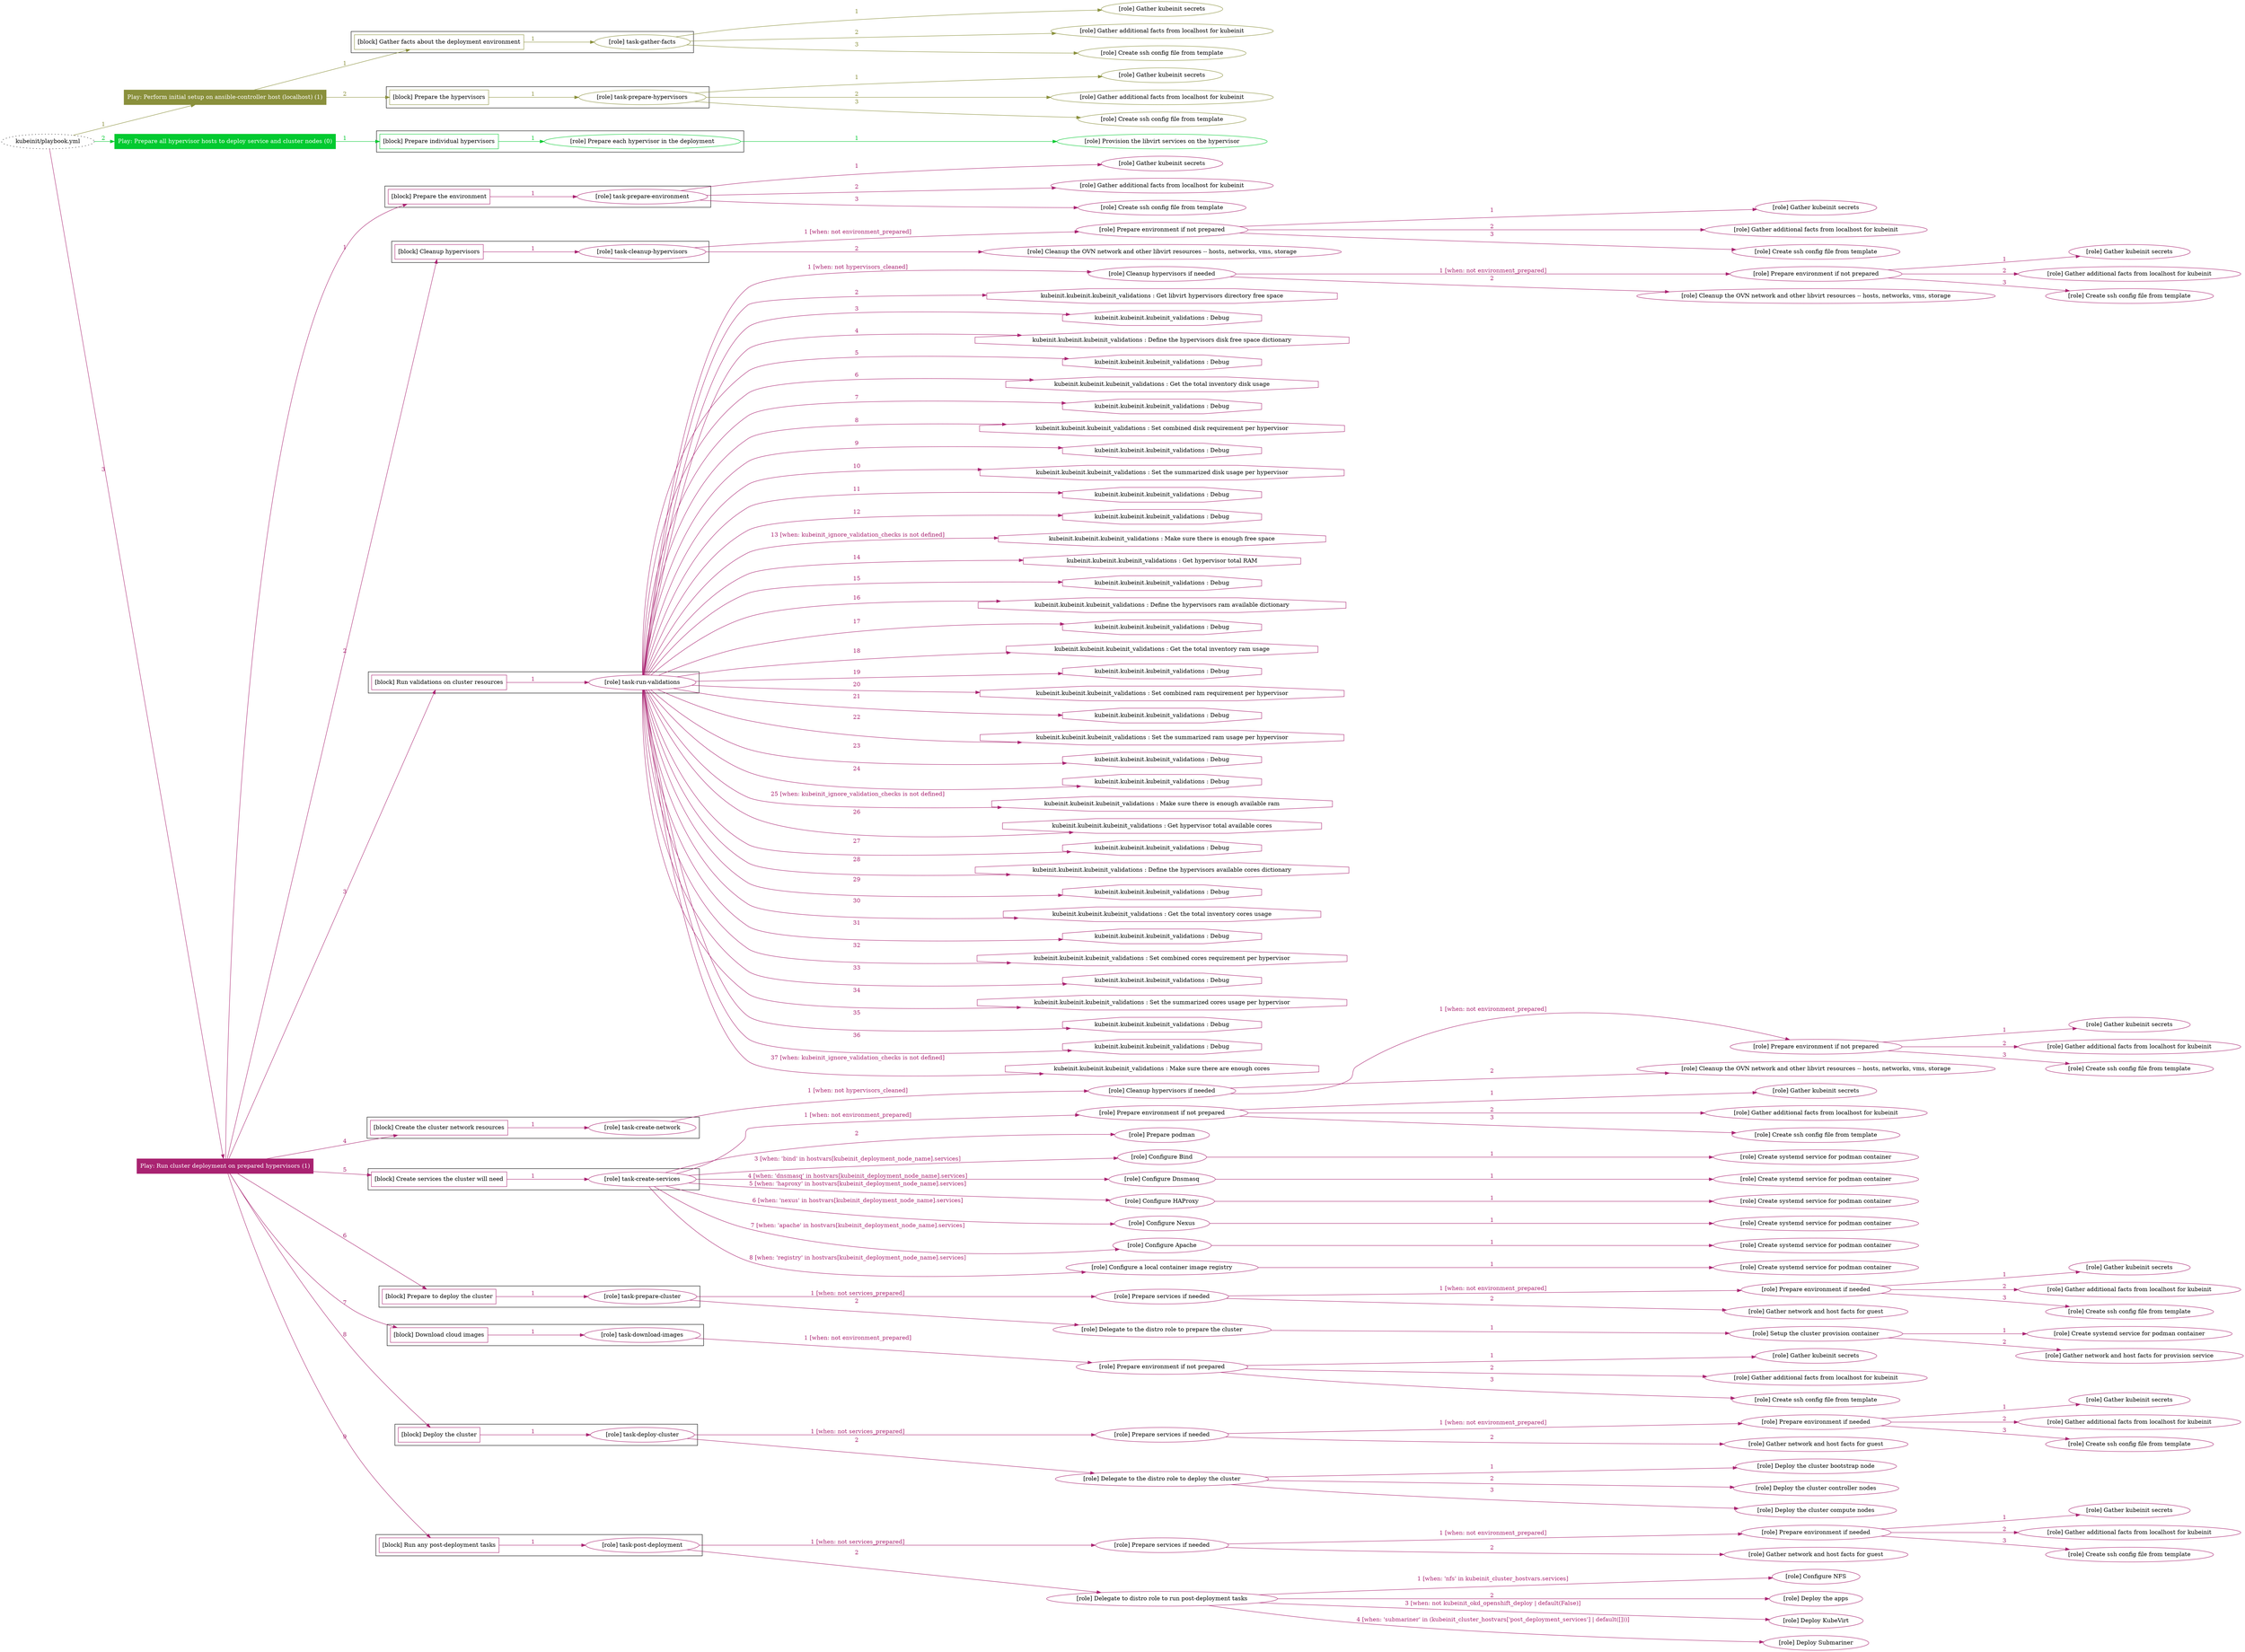 digraph {
	graph [concentrate=true ordering=in rankdir=LR ratio=fill]
	edge [esep=5 sep=10]
	"kubeinit/playbook.yml" [URL="/home/runner/work/kubeinit/kubeinit/kubeinit/playbook.yml" id=playbook_7410112c style=dotted]
	play_add2346d [label="Play: Perform initial setup on ansible-controller host (localhost) (1)" URL="/home/runner/work/kubeinit/kubeinit/kubeinit/playbook.yml" color="#8a903c" fontcolor="#ffffff" id=play_add2346d shape=box style=filled tooltip=localhost]
	"kubeinit/playbook.yml" -> play_add2346d [label="1 " color="#8a903c" fontcolor="#8a903c" id=edge_e365435d labeltooltip="1 " tooltip="1 "]
	subgraph "Gather kubeinit secrets" {
		role_5c8d4b71 [label="[role] Gather kubeinit secrets" URL="/home/runner/.ansible/collections/ansible_collections/kubeinit/kubeinit/roles/kubeinit_prepare/tasks/gather_kubeinit_facts.yml" color="#8a903c" id=role_5c8d4b71 tooltip="Gather kubeinit secrets"]
	}
	subgraph "Gather additional facts from localhost for kubeinit" {
		role_aaf02f42 [label="[role] Gather additional facts from localhost for kubeinit" URL="/home/runner/.ansible/collections/ansible_collections/kubeinit/kubeinit/roles/kubeinit_prepare/tasks/gather_kubeinit_facts.yml" color="#8a903c" id=role_aaf02f42 tooltip="Gather additional facts from localhost for kubeinit"]
	}
	subgraph "Create ssh config file from template" {
		role_8ff7d217 [label="[role] Create ssh config file from template" URL="/home/runner/.ansible/collections/ansible_collections/kubeinit/kubeinit/roles/kubeinit_prepare/tasks/gather_kubeinit_facts.yml" color="#8a903c" id=role_8ff7d217 tooltip="Create ssh config file from template"]
	}
	subgraph "task-gather-facts" {
		role_f8130e87 [label="[role] task-gather-facts" URL="/home/runner/work/kubeinit/kubeinit/kubeinit/playbook.yml" color="#8a903c" id=role_f8130e87 tooltip="task-gather-facts"]
		role_f8130e87 -> role_5c8d4b71 [label="1 " color="#8a903c" fontcolor="#8a903c" id=edge_7af646f4 labeltooltip="1 " tooltip="1 "]
		role_f8130e87 -> role_aaf02f42 [label="2 " color="#8a903c" fontcolor="#8a903c" id=edge_ac540164 labeltooltip="2 " tooltip="2 "]
		role_f8130e87 -> role_8ff7d217 [label="3 " color="#8a903c" fontcolor="#8a903c" id=edge_a4becdeb labeltooltip="3 " tooltip="3 "]
	}
	subgraph "Gather kubeinit secrets" {
		role_ba05e054 [label="[role] Gather kubeinit secrets" URL="/home/runner/.ansible/collections/ansible_collections/kubeinit/kubeinit/roles/kubeinit_prepare/tasks/gather_kubeinit_facts.yml" color="#8a903c" id=role_ba05e054 tooltip="Gather kubeinit secrets"]
	}
	subgraph "Gather additional facts from localhost for kubeinit" {
		role_e29d295e [label="[role] Gather additional facts from localhost for kubeinit" URL="/home/runner/.ansible/collections/ansible_collections/kubeinit/kubeinit/roles/kubeinit_prepare/tasks/gather_kubeinit_facts.yml" color="#8a903c" id=role_e29d295e tooltip="Gather additional facts from localhost for kubeinit"]
	}
	subgraph "Create ssh config file from template" {
		role_62ff21d0 [label="[role] Create ssh config file from template" URL="/home/runner/.ansible/collections/ansible_collections/kubeinit/kubeinit/roles/kubeinit_prepare/tasks/gather_kubeinit_facts.yml" color="#8a903c" id=role_62ff21d0 tooltip="Create ssh config file from template"]
	}
	subgraph "task-prepare-hypervisors" {
		role_0077d558 [label="[role] task-prepare-hypervisors" URL="/home/runner/work/kubeinit/kubeinit/kubeinit/playbook.yml" color="#8a903c" id=role_0077d558 tooltip="task-prepare-hypervisors"]
		role_0077d558 -> role_ba05e054 [label="1 " color="#8a903c" fontcolor="#8a903c" id=edge_d65c01ba labeltooltip="1 " tooltip="1 "]
		role_0077d558 -> role_e29d295e [label="2 " color="#8a903c" fontcolor="#8a903c" id=edge_5584eafb labeltooltip="2 " tooltip="2 "]
		role_0077d558 -> role_62ff21d0 [label="3 " color="#8a903c" fontcolor="#8a903c" id=edge_b15b0699 labeltooltip="3 " tooltip="3 "]
	}
	subgraph "Play: Perform initial setup on ansible-controller host (localhost) (1)" {
		play_add2346d -> block_d00cd18d [label=1 color="#8a903c" fontcolor="#8a903c" id=edge_4cd97189 labeltooltip=1 tooltip=1]
		subgraph cluster_block_d00cd18d {
			block_d00cd18d [label="[block] Gather facts about the deployment environment" URL="/home/runner/work/kubeinit/kubeinit/kubeinit/playbook.yml" color="#8a903c" id=block_d00cd18d labeltooltip="Gather facts about the deployment environment" shape=box tooltip="Gather facts about the deployment environment"]
			block_d00cd18d -> role_f8130e87 [label="1 " color="#8a903c" fontcolor="#8a903c" id=edge_9407f835 labeltooltip="1 " tooltip="1 "]
		}
		play_add2346d -> block_980da66e [label=2 color="#8a903c" fontcolor="#8a903c" id=edge_614f5110 labeltooltip=2 tooltip=2]
		subgraph cluster_block_980da66e {
			block_980da66e [label="[block] Prepare the hypervisors" URL="/home/runner/work/kubeinit/kubeinit/kubeinit/playbook.yml" color="#8a903c" id=block_980da66e labeltooltip="Prepare the hypervisors" shape=box tooltip="Prepare the hypervisors"]
			block_980da66e -> role_0077d558 [label="1 " color="#8a903c" fontcolor="#8a903c" id=edge_c2287bb6 labeltooltip="1 " tooltip="1 "]
		}
	}
	play_4719be3d [label="Play: Prepare all hypervisor hosts to deploy service and cluster nodes (0)" URL="/home/runner/work/kubeinit/kubeinit/kubeinit/playbook.yml" color="#02ca30" fontcolor="#ffffff" id=play_4719be3d shape=box style=filled tooltip="Play: Prepare all hypervisor hosts to deploy service and cluster nodes (0)"]
	"kubeinit/playbook.yml" -> play_4719be3d [label="2 " color="#02ca30" fontcolor="#02ca30" id=edge_bd675456 labeltooltip="2 " tooltip="2 "]
	subgraph "Provision the libvirt services on the hypervisor" {
		role_fbe297fe [label="[role] Provision the libvirt services on the hypervisor" URL="/home/runner/.ansible/collections/ansible_collections/kubeinit/kubeinit/roles/kubeinit_prepare/tasks/prepare_hypervisor.yml" color="#02ca30" id=role_fbe297fe tooltip="Provision the libvirt services on the hypervisor"]
	}
	subgraph "Prepare each hypervisor in the deployment" {
		role_793d6445 [label="[role] Prepare each hypervisor in the deployment" URL="/home/runner/work/kubeinit/kubeinit/kubeinit/playbook.yml" color="#02ca30" id=role_793d6445 tooltip="Prepare each hypervisor in the deployment"]
		role_793d6445 -> role_fbe297fe [label="1 " color="#02ca30" fontcolor="#02ca30" id=edge_5c177a14 labeltooltip="1 " tooltip="1 "]
	}
	subgraph "Play: Prepare all hypervisor hosts to deploy service and cluster nodes (0)" {
		play_4719be3d -> block_b9c829be [label=1 color="#02ca30" fontcolor="#02ca30" id=edge_71ab0a34 labeltooltip=1 tooltip=1]
		subgraph cluster_block_b9c829be {
			block_b9c829be [label="[block] Prepare individual hypervisors" URL="/home/runner/work/kubeinit/kubeinit/kubeinit/playbook.yml" color="#02ca30" id=block_b9c829be labeltooltip="Prepare individual hypervisors" shape=box tooltip="Prepare individual hypervisors"]
			block_b9c829be -> role_793d6445 [label="1 " color="#02ca30" fontcolor="#02ca30" id=edge_ab5fb939 labeltooltip="1 " tooltip="1 "]
		}
	}
	play_5f64050c [label="Play: Run cluster deployment on prepared hypervisors (1)" URL="/home/runner/work/kubeinit/kubeinit/kubeinit/playbook.yml" color="#a92371" fontcolor="#ffffff" id=play_5f64050c shape=box style=filled tooltip=localhost]
	"kubeinit/playbook.yml" -> play_5f64050c [label="3 " color="#a92371" fontcolor="#a92371" id=edge_c8936343 labeltooltip="3 " tooltip="3 "]
	subgraph "Gather kubeinit secrets" {
		role_6c7c8f34 [label="[role] Gather kubeinit secrets" URL="/home/runner/.ansible/collections/ansible_collections/kubeinit/kubeinit/roles/kubeinit_prepare/tasks/gather_kubeinit_facts.yml" color="#a92371" id=role_6c7c8f34 tooltip="Gather kubeinit secrets"]
	}
	subgraph "Gather additional facts from localhost for kubeinit" {
		role_cea9093e [label="[role] Gather additional facts from localhost for kubeinit" URL="/home/runner/.ansible/collections/ansible_collections/kubeinit/kubeinit/roles/kubeinit_prepare/tasks/gather_kubeinit_facts.yml" color="#a92371" id=role_cea9093e tooltip="Gather additional facts from localhost for kubeinit"]
	}
	subgraph "Create ssh config file from template" {
		role_46bfad31 [label="[role] Create ssh config file from template" URL="/home/runner/.ansible/collections/ansible_collections/kubeinit/kubeinit/roles/kubeinit_prepare/tasks/gather_kubeinit_facts.yml" color="#a92371" id=role_46bfad31 tooltip="Create ssh config file from template"]
	}
	subgraph "task-prepare-environment" {
		role_70719a24 [label="[role] task-prepare-environment" URL="/home/runner/work/kubeinit/kubeinit/kubeinit/playbook.yml" color="#a92371" id=role_70719a24 tooltip="task-prepare-environment"]
		role_70719a24 -> role_6c7c8f34 [label="1 " color="#a92371" fontcolor="#a92371" id=edge_580f3264 labeltooltip="1 " tooltip="1 "]
		role_70719a24 -> role_cea9093e [label="2 " color="#a92371" fontcolor="#a92371" id=edge_283d123d labeltooltip="2 " tooltip="2 "]
		role_70719a24 -> role_46bfad31 [label="3 " color="#a92371" fontcolor="#a92371" id=edge_9ca10ce5 labeltooltip="3 " tooltip="3 "]
	}
	subgraph "Gather kubeinit secrets" {
		role_57eb8aff [label="[role] Gather kubeinit secrets" URL="/home/runner/.ansible/collections/ansible_collections/kubeinit/kubeinit/roles/kubeinit_prepare/tasks/gather_kubeinit_facts.yml" color="#a92371" id=role_57eb8aff tooltip="Gather kubeinit secrets"]
	}
	subgraph "Gather additional facts from localhost for kubeinit" {
		role_28934549 [label="[role] Gather additional facts from localhost for kubeinit" URL="/home/runner/.ansible/collections/ansible_collections/kubeinit/kubeinit/roles/kubeinit_prepare/tasks/gather_kubeinit_facts.yml" color="#a92371" id=role_28934549 tooltip="Gather additional facts from localhost for kubeinit"]
	}
	subgraph "Create ssh config file from template" {
		role_8a68eea1 [label="[role] Create ssh config file from template" URL="/home/runner/.ansible/collections/ansible_collections/kubeinit/kubeinit/roles/kubeinit_prepare/tasks/gather_kubeinit_facts.yml" color="#a92371" id=role_8a68eea1 tooltip="Create ssh config file from template"]
	}
	subgraph "Prepare environment if not prepared" {
		role_6a77f874 [label="[role] Prepare environment if not prepared" URL="/home/runner/.ansible/collections/ansible_collections/kubeinit/kubeinit/roles/kubeinit_prepare/tasks/cleanup_hypervisors.yml" color="#a92371" id=role_6a77f874 tooltip="Prepare environment if not prepared"]
		role_6a77f874 -> role_57eb8aff [label="1 " color="#a92371" fontcolor="#a92371" id=edge_0567b801 labeltooltip="1 " tooltip="1 "]
		role_6a77f874 -> role_28934549 [label="2 " color="#a92371" fontcolor="#a92371" id=edge_9ae075a8 labeltooltip="2 " tooltip="2 "]
		role_6a77f874 -> role_8a68eea1 [label="3 " color="#a92371" fontcolor="#a92371" id=edge_f97ce74e labeltooltip="3 " tooltip="3 "]
	}
	subgraph "Cleanup the OVN network and other libvirt resources -- hosts, networks, vms, storage" {
		role_264fbe5d [label="[role] Cleanup the OVN network and other libvirt resources -- hosts, networks, vms, storage" URL="/home/runner/.ansible/collections/ansible_collections/kubeinit/kubeinit/roles/kubeinit_prepare/tasks/cleanup_hypervisors.yml" color="#a92371" id=role_264fbe5d tooltip="Cleanup the OVN network and other libvirt resources -- hosts, networks, vms, storage"]
	}
	subgraph "task-cleanup-hypervisors" {
		role_0db6554f [label="[role] task-cleanup-hypervisors" URL="/home/runner/work/kubeinit/kubeinit/kubeinit/playbook.yml" color="#a92371" id=role_0db6554f tooltip="task-cleanup-hypervisors"]
		role_0db6554f -> role_6a77f874 [label="1 [when: not environment_prepared]" color="#a92371" fontcolor="#a92371" id=edge_6c738708 labeltooltip="1 [when: not environment_prepared]" tooltip="1 [when: not environment_prepared]"]
		role_0db6554f -> role_264fbe5d [label="2 " color="#a92371" fontcolor="#a92371" id=edge_5ed27b2a labeltooltip="2 " tooltip="2 "]
	}
	subgraph "Gather kubeinit secrets" {
		role_8aaf3d00 [label="[role] Gather kubeinit secrets" URL="/home/runner/.ansible/collections/ansible_collections/kubeinit/kubeinit/roles/kubeinit_prepare/tasks/gather_kubeinit_facts.yml" color="#a92371" id=role_8aaf3d00 tooltip="Gather kubeinit secrets"]
	}
	subgraph "Gather additional facts from localhost for kubeinit" {
		role_d0fb3820 [label="[role] Gather additional facts from localhost for kubeinit" URL="/home/runner/.ansible/collections/ansible_collections/kubeinit/kubeinit/roles/kubeinit_prepare/tasks/gather_kubeinit_facts.yml" color="#a92371" id=role_d0fb3820 tooltip="Gather additional facts from localhost for kubeinit"]
	}
	subgraph "Create ssh config file from template" {
		role_fdfc400f [label="[role] Create ssh config file from template" URL="/home/runner/.ansible/collections/ansible_collections/kubeinit/kubeinit/roles/kubeinit_prepare/tasks/gather_kubeinit_facts.yml" color="#a92371" id=role_fdfc400f tooltip="Create ssh config file from template"]
	}
	subgraph "Prepare environment if not prepared" {
		role_c37d6119 [label="[role] Prepare environment if not prepared" URL="/home/runner/.ansible/collections/ansible_collections/kubeinit/kubeinit/roles/kubeinit_prepare/tasks/cleanup_hypervisors.yml" color="#a92371" id=role_c37d6119 tooltip="Prepare environment if not prepared"]
		role_c37d6119 -> role_8aaf3d00 [label="1 " color="#a92371" fontcolor="#a92371" id=edge_77805fc8 labeltooltip="1 " tooltip="1 "]
		role_c37d6119 -> role_d0fb3820 [label="2 " color="#a92371" fontcolor="#a92371" id=edge_c7a4ff7a labeltooltip="2 " tooltip="2 "]
		role_c37d6119 -> role_fdfc400f [label="3 " color="#a92371" fontcolor="#a92371" id=edge_1e6d999a labeltooltip="3 " tooltip="3 "]
	}
	subgraph "Cleanup the OVN network and other libvirt resources -- hosts, networks, vms, storage" {
		role_8aed1aac [label="[role] Cleanup the OVN network and other libvirt resources -- hosts, networks, vms, storage" URL="/home/runner/.ansible/collections/ansible_collections/kubeinit/kubeinit/roles/kubeinit_prepare/tasks/cleanup_hypervisors.yml" color="#a92371" id=role_8aed1aac tooltip="Cleanup the OVN network and other libvirt resources -- hosts, networks, vms, storage"]
	}
	subgraph "Cleanup hypervisors if needed" {
		role_ef6dcfbb [label="[role] Cleanup hypervisors if needed" URL="/home/runner/.ansible/collections/ansible_collections/kubeinit/kubeinit/roles/kubeinit_validations/tasks/main.yml" color="#a92371" id=role_ef6dcfbb tooltip="Cleanup hypervisors if needed"]
		role_ef6dcfbb -> role_c37d6119 [label="1 [when: not environment_prepared]" color="#a92371" fontcolor="#a92371" id=edge_bfc781ef labeltooltip="1 [when: not environment_prepared]" tooltip="1 [when: not environment_prepared]"]
		role_ef6dcfbb -> role_8aed1aac [label="2 " color="#a92371" fontcolor="#a92371" id=edge_dc354dea labeltooltip="2 " tooltip="2 "]
	}
	subgraph "task-run-validations" {
		role_54a3744b [label="[role] task-run-validations" URL="/home/runner/work/kubeinit/kubeinit/kubeinit/playbook.yml" color="#a92371" id=role_54a3744b tooltip="task-run-validations"]
		role_54a3744b -> role_ef6dcfbb [label="1 [when: not hypervisors_cleaned]" color="#a92371" fontcolor="#a92371" id=edge_145ee25b labeltooltip="1 [when: not hypervisors_cleaned]" tooltip="1 [when: not hypervisors_cleaned]"]
		task_655fa663 [label="kubeinit.kubeinit.kubeinit_validations : Get libvirt hypervisors directory free space" URL="/home/runner/.ansible/collections/ansible_collections/kubeinit/kubeinit/roles/kubeinit_validations/tasks/10_libvirt_free_space.yml" color="#a92371" id=task_655fa663 shape=octagon tooltip="kubeinit.kubeinit.kubeinit_validations : Get libvirt hypervisors directory free space"]
		role_54a3744b -> task_655fa663 [label="2 " color="#a92371" fontcolor="#a92371" id=edge_08d71552 labeltooltip="2 " tooltip="2 "]
		task_5dae6077 [label="kubeinit.kubeinit.kubeinit_validations : Debug" URL="/home/runner/.ansible/collections/ansible_collections/kubeinit/kubeinit/roles/kubeinit_validations/tasks/10_libvirt_free_space.yml" color="#a92371" id=task_5dae6077 shape=octagon tooltip="kubeinit.kubeinit.kubeinit_validations : Debug"]
		role_54a3744b -> task_5dae6077 [label="3 " color="#a92371" fontcolor="#a92371" id=edge_68add744 labeltooltip="3 " tooltip="3 "]
		task_2e91c4ea [label="kubeinit.kubeinit.kubeinit_validations : Define the hypervisors disk free space dictionary" URL="/home/runner/.ansible/collections/ansible_collections/kubeinit/kubeinit/roles/kubeinit_validations/tasks/10_libvirt_free_space.yml" color="#a92371" id=task_2e91c4ea shape=octagon tooltip="kubeinit.kubeinit.kubeinit_validations : Define the hypervisors disk free space dictionary"]
		role_54a3744b -> task_2e91c4ea [label="4 " color="#a92371" fontcolor="#a92371" id=edge_a01a5107 labeltooltip="4 " tooltip="4 "]
		task_5181127d [label="kubeinit.kubeinit.kubeinit_validations : Debug" URL="/home/runner/.ansible/collections/ansible_collections/kubeinit/kubeinit/roles/kubeinit_validations/tasks/10_libvirt_free_space.yml" color="#a92371" id=task_5181127d shape=octagon tooltip="kubeinit.kubeinit.kubeinit_validations : Debug"]
		role_54a3744b -> task_5181127d [label="5 " color="#a92371" fontcolor="#a92371" id=edge_923db3f0 labeltooltip="5 " tooltip="5 "]
		task_6f60375d [label="kubeinit.kubeinit.kubeinit_validations : Get the total inventory disk usage" URL="/home/runner/.ansible/collections/ansible_collections/kubeinit/kubeinit/roles/kubeinit_validations/tasks/10_libvirt_free_space.yml" color="#a92371" id=task_6f60375d shape=octagon tooltip="kubeinit.kubeinit.kubeinit_validations : Get the total inventory disk usage"]
		role_54a3744b -> task_6f60375d [label="6 " color="#a92371" fontcolor="#a92371" id=edge_cb89568a labeltooltip="6 " tooltip="6 "]
		task_96cdfd6d [label="kubeinit.kubeinit.kubeinit_validations : Debug" URL="/home/runner/.ansible/collections/ansible_collections/kubeinit/kubeinit/roles/kubeinit_validations/tasks/10_libvirt_free_space.yml" color="#a92371" id=task_96cdfd6d shape=octagon tooltip="kubeinit.kubeinit.kubeinit_validations : Debug"]
		role_54a3744b -> task_96cdfd6d [label="7 " color="#a92371" fontcolor="#a92371" id=edge_e226957f labeltooltip="7 " tooltip="7 "]
		task_658c8fa5 [label="kubeinit.kubeinit.kubeinit_validations : Set combined disk requirement per hypervisor" URL="/home/runner/.ansible/collections/ansible_collections/kubeinit/kubeinit/roles/kubeinit_validations/tasks/10_libvirt_free_space.yml" color="#a92371" id=task_658c8fa5 shape=octagon tooltip="kubeinit.kubeinit.kubeinit_validations : Set combined disk requirement per hypervisor"]
		role_54a3744b -> task_658c8fa5 [label="8 " color="#a92371" fontcolor="#a92371" id=edge_e5c01d3b labeltooltip="8 " tooltip="8 "]
		task_dacdefcc [label="kubeinit.kubeinit.kubeinit_validations : Debug" URL="/home/runner/.ansible/collections/ansible_collections/kubeinit/kubeinit/roles/kubeinit_validations/tasks/10_libvirt_free_space.yml" color="#a92371" id=task_dacdefcc shape=octagon tooltip="kubeinit.kubeinit.kubeinit_validations : Debug"]
		role_54a3744b -> task_dacdefcc [label="9 " color="#a92371" fontcolor="#a92371" id=edge_1c36acef labeltooltip="9 " tooltip="9 "]
		task_a6033ccf [label="kubeinit.kubeinit.kubeinit_validations : Set the summarized disk usage per hypervisor" URL="/home/runner/.ansible/collections/ansible_collections/kubeinit/kubeinit/roles/kubeinit_validations/tasks/10_libvirt_free_space.yml" color="#a92371" id=task_a6033ccf shape=octagon tooltip="kubeinit.kubeinit.kubeinit_validations : Set the summarized disk usage per hypervisor"]
		role_54a3744b -> task_a6033ccf [label="10 " color="#a92371" fontcolor="#a92371" id=edge_6b650b8a labeltooltip="10 " tooltip="10 "]
		task_259b7b41 [label="kubeinit.kubeinit.kubeinit_validations : Debug" URL="/home/runner/.ansible/collections/ansible_collections/kubeinit/kubeinit/roles/kubeinit_validations/tasks/10_libvirt_free_space.yml" color="#a92371" id=task_259b7b41 shape=octagon tooltip="kubeinit.kubeinit.kubeinit_validations : Debug"]
		role_54a3744b -> task_259b7b41 [label="11 " color="#a92371" fontcolor="#a92371" id=edge_7b99af0b labeltooltip="11 " tooltip="11 "]
		task_60200184 [label="kubeinit.kubeinit.kubeinit_validations : Debug" URL="/home/runner/.ansible/collections/ansible_collections/kubeinit/kubeinit/roles/kubeinit_validations/tasks/10_libvirt_free_space.yml" color="#a92371" id=task_60200184 shape=octagon tooltip="kubeinit.kubeinit.kubeinit_validations : Debug"]
		role_54a3744b -> task_60200184 [label="12 " color="#a92371" fontcolor="#a92371" id=edge_692ab010 labeltooltip="12 " tooltip="12 "]
		task_8fc7470b [label="kubeinit.kubeinit.kubeinit_validations : Make sure there is enough free space" URL="/home/runner/.ansible/collections/ansible_collections/kubeinit/kubeinit/roles/kubeinit_validations/tasks/10_libvirt_free_space.yml" color="#a92371" id=task_8fc7470b shape=octagon tooltip="kubeinit.kubeinit.kubeinit_validations : Make sure there is enough free space"]
		role_54a3744b -> task_8fc7470b [label="13 [when: kubeinit_ignore_validation_checks is not defined]" color="#a92371" fontcolor="#a92371" id=edge_77589700 labeltooltip="13 [when: kubeinit_ignore_validation_checks is not defined]" tooltip="13 [when: kubeinit_ignore_validation_checks is not defined]"]
		task_31a89ca5 [label="kubeinit.kubeinit.kubeinit_validations : Get hypervisor total RAM" URL="/home/runner/.ansible/collections/ansible_collections/kubeinit/kubeinit/roles/kubeinit_validations/tasks/20_libvirt_available_ram.yml" color="#a92371" id=task_31a89ca5 shape=octagon tooltip="kubeinit.kubeinit.kubeinit_validations : Get hypervisor total RAM"]
		role_54a3744b -> task_31a89ca5 [label="14 " color="#a92371" fontcolor="#a92371" id=edge_c3602d91 labeltooltip="14 " tooltip="14 "]
		task_afb25732 [label="kubeinit.kubeinit.kubeinit_validations : Debug" URL="/home/runner/.ansible/collections/ansible_collections/kubeinit/kubeinit/roles/kubeinit_validations/tasks/20_libvirt_available_ram.yml" color="#a92371" id=task_afb25732 shape=octagon tooltip="kubeinit.kubeinit.kubeinit_validations : Debug"]
		role_54a3744b -> task_afb25732 [label="15 " color="#a92371" fontcolor="#a92371" id=edge_33a3ed22 labeltooltip="15 " tooltip="15 "]
		task_10d7dac0 [label="kubeinit.kubeinit.kubeinit_validations : Define the hypervisors ram available dictionary" URL="/home/runner/.ansible/collections/ansible_collections/kubeinit/kubeinit/roles/kubeinit_validations/tasks/20_libvirt_available_ram.yml" color="#a92371" id=task_10d7dac0 shape=octagon tooltip="kubeinit.kubeinit.kubeinit_validations : Define the hypervisors ram available dictionary"]
		role_54a3744b -> task_10d7dac0 [label="16 " color="#a92371" fontcolor="#a92371" id=edge_33346ce9 labeltooltip="16 " tooltip="16 "]
		task_596abf60 [label="kubeinit.kubeinit.kubeinit_validations : Debug" URL="/home/runner/.ansible/collections/ansible_collections/kubeinit/kubeinit/roles/kubeinit_validations/tasks/20_libvirt_available_ram.yml" color="#a92371" id=task_596abf60 shape=octagon tooltip="kubeinit.kubeinit.kubeinit_validations : Debug"]
		role_54a3744b -> task_596abf60 [label="17 " color="#a92371" fontcolor="#a92371" id=edge_cee754d6 labeltooltip="17 " tooltip="17 "]
		task_88c98597 [label="kubeinit.kubeinit.kubeinit_validations : Get the total inventory ram usage" URL="/home/runner/.ansible/collections/ansible_collections/kubeinit/kubeinit/roles/kubeinit_validations/tasks/20_libvirt_available_ram.yml" color="#a92371" id=task_88c98597 shape=octagon tooltip="kubeinit.kubeinit.kubeinit_validations : Get the total inventory ram usage"]
		role_54a3744b -> task_88c98597 [label="18 " color="#a92371" fontcolor="#a92371" id=edge_66dc5554 labeltooltip="18 " tooltip="18 "]
		task_8282fa6d [label="kubeinit.kubeinit.kubeinit_validations : Debug" URL="/home/runner/.ansible/collections/ansible_collections/kubeinit/kubeinit/roles/kubeinit_validations/tasks/20_libvirt_available_ram.yml" color="#a92371" id=task_8282fa6d shape=octagon tooltip="kubeinit.kubeinit.kubeinit_validations : Debug"]
		role_54a3744b -> task_8282fa6d [label="19 " color="#a92371" fontcolor="#a92371" id=edge_e4a8e9ad labeltooltip="19 " tooltip="19 "]
		task_c427e09e [label="kubeinit.kubeinit.kubeinit_validations : Set combined ram requirement per hypervisor" URL="/home/runner/.ansible/collections/ansible_collections/kubeinit/kubeinit/roles/kubeinit_validations/tasks/20_libvirt_available_ram.yml" color="#a92371" id=task_c427e09e shape=octagon tooltip="kubeinit.kubeinit.kubeinit_validations : Set combined ram requirement per hypervisor"]
		role_54a3744b -> task_c427e09e [label="20 " color="#a92371" fontcolor="#a92371" id=edge_984a1c18 labeltooltip="20 " tooltip="20 "]
		task_01097b9f [label="kubeinit.kubeinit.kubeinit_validations : Debug" URL="/home/runner/.ansible/collections/ansible_collections/kubeinit/kubeinit/roles/kubeinit_validations/tasks/20_libvirt_available_ram.yml" color="#a92371" id=task_01097b9f shape=octagon tooltip="kubeinit.kubeinit.kubeinit_validations : Debug"]
		role_54a3744b -> task_01097b9f [label="21 " color="#a92371" fontcolor="#a92371" id=edge_d21b90b1 labeltooltip="21 " tooltip="21 "]
		task_23c89760 [label="kubeinit.kubeinit.kubeinit_validations : Set the summarized ram usage per hypervisor" URL="/home/runner/.ansible/collections/ansible_collections/kubeinit/kubeinit/roles/kubeinit_validations/tasks/20_libvirt_available_ram.yml" color="#a92371" id=task_23c89760 shape=octagon tooltip="kubeinit.kubeinit.kubeinit_validations : Set the summarized ram usage per hypervisor"]
		role_54a3744b -> task_23c89760 [label="22 " color="#a92371" fontcolor="#a92371" id=edge_fbe8b8f5 labeltooltip="22 " tooltip="22 "]
		task_821a84b3 [label="kubeinit.kubeinit.kubeinit_validations : Debug" URL="/home/runner/.ansible/collections/ansible_collections/kubeinit/kubeinit/roles/kubeinit_validations/tasks/20_libvirt_available_ram.yml" color="#a92371" id=task_821a84b3 shape=octagon tooltip="kubeinit.kubeinit.kubeinit_validations : Debug"]
		role_54a3744b -> task_821a84b3 [label="23 " color="#a92371" fontcolor="#a92371" id=edge_040b3191 labeltooltip="23 " tooltip="23 "]
		task_ecf3f96e [label="kubeinit.kubeinit.kubeinit_validations : Debug" URL="/home/runner/.ansible/collections/ansible_collections/kubeinit/kubeinit/roles/kubeinit_validations/tasks/20_libvirt_available_ram.yml" color="#a92371" id=task_ecf3f96e shape=octagon tooltip="kubeinit.kubeinit.kubeinit_validations : Debug"]
		role_54a3744b -> task_ecf3f96e [label="24 " color="#a92371" fontcolor="#a92371" id=edge_7e424059 labeltooltip="24 " tooltip="24 "]
		task_1443bc59 [label="kubeinit.kubeinit.kubeinit_validations : Make sure there is enough available ram" URL="/home/runner/.ansible/collections/ansible_collections/kubeinit/kubeinit/roles/kubeinit_validations/tasks/20_libvirt_available_ram.yml" color="#a92371" id=task_1443bc59 shape=octagon tooltip="kubeinit.kubeinit.kubeinit_validations : Make sure there is enough available ram"]
		role_54a3744b -> task_1443bc59 [label="25 [when: kubeinit_ignore_validation_checks is not defined]" color="#a92371" fontcolor="#a92371" id=edge_d5d60c81 labeltooltip="25 [when: kubeinit_ignore_validation_checks is not defined]" tooltip="25 [when: kubeinit_ignore_validation_checks is not defined]"]
		task_3db9612d [label="kubeinit.kubeinit.kubeinit_validations : Get hypervisor total available cores" URL="/home/runner/.ansible/collections/ansible_collections/kubeinit/kubeinit/roles/kubeinit_validations/tasks/30_libvirt_check_cpu_cores.yml" color="#a92371" id=task_3db9612d shape=octagon tooltip="kubeinit.kubeinit.kubeinit_validations : Get hypervisor total available cores"]
		role_54a3744b -> task_3db9612d [label="26 " color="#a92371" fontcolor="#a92371" id=edge_e88d9872 labeltooltip="26 " tooltip="26 "]
		task_e6e96229 [label="kubeinit.kubeinit.kubeinit_validations : Debug" URL="/home/runner/.ansible/collections/ansible_collections/kubeinit/kubeinit/roles/kubeinit_validations/tasks/30_libvirt_check_cpu_cores.yml" color="#a92371" id=task_e6e96229 shape=octagon tooltip="kubeinit.kubeinit.kubeinit_validations : Debug"]
		role_54a3744b -> task_e6e96229 [label="27 " color="#a92371" fontcolor="#a92371" id=edge_00634596 labeltooltip="27 " tooltip="27 "]
		task_7efbc224 [label="kubeinit.kubeinit.kubeinit_validations : Define the hypervisors available cores dictionary" URL="/home/runner/.ansible/collections/ansible_collections/kubeinit/kubeinit/roles/kubeinit_validations/tasks/30_libvirt_check_cpu_cores.yml" color="#a92371" id=task_7efbc224 shape=octagon tooltip="kubeinit.kubeinit.kubeinit_validations : Define the hypervisors available cores dictionary"]
		role_54a3744b -> task_7efbc224 [label="28 " color="#a92371" fontcolor="#a92371" id=edge_075a0d99 labeltooltip="28 " tooltip="28 "]
		task_ce08af1b [label="kubeinit.kubeinit.kubeinit_validations : Debug" URL="/home/runner/.ansible/collections/ansible_collections/kubeinit/kubeinit/roles/kubeinit_validations/tasks/30_libvirt_check_cpu_cores.yml" color="#a92371" id=task_ce08af1b shape=octagon tooltip="kubeinit.kubeinit.kubeinit_validations : Debug"]
		role_54a3744b -> task_ce08af1b [label="29 " color="#a92371" fontcolor="#a92371" id=edge_cf28dbfa labeltooltip="29 " tooltip="29 "]
		task_708015b5 [label="kubeinit.kubeinit.kubeinit_validations : Get the total inventory cores usage" URL="/home/runner/.ansible/collections/ansible_collections/kubeinit/kubeinit/roles/kubeinit_validations/tasks/30_libvirt_check_cpu_cores.yml" color="#a92371" id=task_708015b5 shape=octagon tooltip="kubeinit.kubeinit.kubeinit_validations : Get the total inventory cores usage"]
		role_54a3744b -> task_708015b5 [label="30 " color="#a92371" fontcolor="#a92371" id=edge_539fe52c labeltooltip="30 " tooltip="30 "]
		task_f2843c58 [label="kubeinit.kubeinit.kubeinit_validations : Debug" URL="/home/runner/.ansible/collections/ansible_collections/kubeinit/kubeinit/roles/kubeinit_validations/tasks/30_libvirt_check_cpu_cores.yml" color="#a92371" id=task_f2843c58 shape=octagon tooltip="kubeinit.kubeinit.kubeinit_validations : Debug"]
		role_54a3744b -> task_f2843c58 [label="31 " color="#a92371" fontcolor="#a92371" id=edge_f82b9eac labeltooltip="31 " tooltip="31 "]
		task_b5a173a3 [label="kubeinit.kubeinit.kubeinit_validations : Set combined cores requirement per hypervisor" URL="/home/runner/.ansible/collections/ansible_collections/kubeinit/kubeinit/roles/kubeinit_validations/tasks/30_libvirt_check_cpu_cores.yml" color="#a92371" id=task_b5a173a3 shape=octagon tooltip="kubeinit.kubeinit.kubeinit_validations : Set combined cores requirement per hypervisor"]
		role_54a3744b -> task_b5a173a3 [label="32 " color="#a92371" fontcolor="#a92371" id=edge_6776c645 labeltooltip="32 " tooltip="32 "]
		task_76ca7b30 [label="kubeinit.kubeinit.kubeinit_validations : Debug" URL="/home/runner/.ansible/collections/ansible_collections/kubeinit/kubeinit/roles/kubeinit_validations/tasks/30_libvirt_check_cpu_cores.yml" color="#a92371" id=task_76ca7b30 shape=octagon tooltip="kubeinit.kubeinit.kubeinit_validations : Debug"]
		role_54a3744b -> task_76ca7b30 [label="33 " color="#a92371" fontcolor="#a92371" id=edge_f27dcfc1 labeltooltip="33 " tooltip="33 "]
		task_fd1a53c6 [label="kubeinit.kubeinit.kubeinit_validations : Set the summarized cores usage per hypervisor" URL="/home/runner/.ansible/collections/ansible_collections/kubeinit/kubeinit/roles/kubeinit_validations/tasks/30_libvirt_check_cpu_cores.yml" color="#a92371" id=task_fd1a53c6 shape=octagon tooltip="kubeinit.kubeinit.kubeinit_validations : Set the summarized cores usage per hypervisor"]
		role_54a3744b -> task_fd1a53c6 [label="34 " color="#a92371" fontcolor="#a92371" id=edge_fd678e1e labeltooltip="34 " tooltip="34 "]
		task_8b8476e4 [label="kubeinit.kubeinit.kubeinit_validations : Debug" URL="/home/runner/.ansible/collections/ansible_collections/kubeinit/kubeinit/roles/kubeinit_validations/tasks/30_libvirt_check_cpu_cores.yml" color="#a92371" id=task_8b8476e4 shape=octagon tooltip="kubeinit.kubeinit.kubeinit_validations : Debug"]
		role_54a3744b -> task_8b8476e4 [label="35 " color="#a92371" fontcolor="#a92371" id=edge_5d80e6b8 labeltooltip="35 " tooltip="35 "]
		task_14694b84 [label="kubeinit.kubeinit.kubeinit_validations : Debug" URL="/home/runner/.ansible/collections/ansible_collections/kubeinit/kubeinit/roles/kubeinit_validations/tasks/30_libvirt_check_cpu_cores.yml" color="#a92371" id=task_14694b84 shape=octagon tooltip="kubeinit.kubeinit.kubeinit_validations : Debug"]
		role_54a3744b -> task_14694b84 [label="36 " color="#a92371" fontcolor="#a92371" id=edge_8a1ff344 labeltooltip="36 " tooltip="36 "]
		task_6ec2d77c [label="kubeinit.kubeinit.kubeinit_validations : Make sure there are enough cores" URL="/home/runner/.ansible/collections/ansible_collections/kubeinit/kubeinit/roles/kubeinit_validations/tasks/30_libvirt_check_cpu_cores.yml" color="#a92371" id=task_6ec2d77c shape=octagon tooltip="kubeinit.kubeinit.kubeinit_validations : Make sure there are enough cores"]
		role_54a3744b -> task_6ec2d77c [label="37 [when: kubeinit_ignore_validation_checks is not defined]" color="#a92371" fontcolor="#a92371" id=edge_bd017cbf labeltooltip="37 [when: kubeinit_ignore_validation_checks is not defined]" tooltip="37 [when: kubeinit_ignore_validation_checks is not defined]"]
	}
	subgraph "Gather kubeinit secrets" {
		role_05bebf70 [label="[role] Gather kubeinit secrets" URL="/home/runner/.ansible/collections/ansible_collections/kubeinit/kubeinit/roles/kubeinit_prepare/tasks/gather_kubeinit_facts.yml" color="#a92371" id=role_05bebf70 tooltip="Gather kubeinit secrets"]
	}
	subgraph "Gather additional facts from localhost for kubeinit" {
		role_61b12ee8 [label="[role] Gather additional facts from localhost for kubeinit" URL="/home/runner/.ansible/collections/ansible_collections/kubeinit/kubeinit/roles/kubeinit_prepare/tasks/gather_kubeinit_facts.yml" color="#a92371" id=role_61b12ee8 tooltip="Gather additional facts from localhost for kubeinit"]
	}
	subgraph "Create ssh config file from template" {
		role_fc01cecf [label="[role] Create ssh config file from template" URL="/home/runner/.ansible/collections/ansible_collections/kubeinit/kubeinit/roles/kubeinit_prepare/tasks/gather_kubeinit_facts.yml" color="#a92371" id=role_fc01cecf tooltip="Create ssh config file from template"]
	}
	subgraph "Prepare environment if not prepared" {
		role_a2b71289 [label="[role] Prepare environment if not prepared" URL="/home/runner/.ansible/collections/ansible_collections/kubeinit/kubeinit/roles/kubeinit_prepare/tasks/cleanup_hypervisors.yml" color="#a92371" id=role_a2b71289 tooltip="Prepare environment if not prepared"]
		role_a2b71289 -> role_05bebf70 [label="1 " color="#a92371" fontcolor="#a92371" id=edge_f0aee269 labeltooltip="1 " tooltip="1 "]
		role_a2b71289 -> role_61b12ee8 [label="2 " color="#a92371" fontcolor="#a92371" id=edge_1fd185fd labeltooltip="2 " tooltip="2 "]
		role_a2b71289 -> role_fc01cecf [label="3 " color="#a92371" fontcolor="#a92371" id=edge_724164f4 labeltooltip="3 " tooltip="3 "]
	}
	subgraph "Cleanup the OVN network and other libvirt resources -- hosts, networks, vms, storage" {
		role_54b54044 [label="[role] Cleanup the OVN network and other libvirt resources -- hosts, networks, vms, storage" URL="/home/runner/.ansible/collections/ansible_collections/kubeinit/kubeinit/roles/kubeinit_prepare/tasks/cleanup_hypervisors.yml" color="#a92371" id=role_54b54044 tooltip="Cleanup the OVN network and other libvirt resources -- hosts, networks, vms, storage"]
	}
	subgraph "Cleanup hypervisors if needed" {
		role_bf33918a [label="[role] Cleanup hypervisors if needed" URL="/home/runner/.ansible/collections/ansible_collections/kubeinit/kubeinit/roles/kubeinit_libvirt/tasks/create_network.yml" color="#a92371" id=role_bf33918a tooltip="Cleanup hypervisors if needed"]
		role_bf33918a -> role_a2b71289 [label="1 [when: not environment_prepared]" color="#a92371" fontcolor="#a92371" id=edge_6f64fd00 labeltooltip="1 [when: not environment_prepared]" tooltip="1 [when: not environment_prepared]"]
		role_bf33918a -> role_54b54044 [label="2 " color="#a92371" fontcolor="#a92371" id=edge_d2c8207c labeltooltip="2 " tooltip="2 "]
	}
	subgraph "task-create-network" {
		role_7232bcf9 [label="[role] task-create-network" URL="/home/runner/work/kubeinit/kubeinit/kubeinit/playbook.yml" color="#a92371" id=role_7232bcf9 tooltip="task-create-network"]
		role_7232bcf9 -> role_bf33918a [label="1 [when: not hypervisors_cleaned]" color="#a92371" fontcolor="#a92371" id=edge_ac4c7c64 labeltooltip="1 [when: not hypervisors_cleaned]" tooltip="1 [when: not hypervisors_cleaned]"]
	}
	subgraph "Gather kubeinit secrets" {
		role_80661158 [label="[role] Gather kubeinit secrets" URL="/home/runner/.ansible/collections/ansible_collections/kubeinit/kubeinit/roles/kubeinit_prepare/tasks/gather_kubeinit_facts.yml" color="#a92371" id=role_80661158 tooltip="Gather kubeinit secrets"]
	}
	subgraph "Gather additional facts from localhost for kubeinit" {
		role_bdbbbc0a [label="[role] Gather additional facts from localhost for kubeinit" URL="/home/runner/.ansible/collections/ansible_collections/kubeinit/kubeinit/roles/kubeinit_prepare/tasks/gather_kubeinit_facts.yml" color="#a92371" id=role_bdbbbc0a tooltip="Gather additional facts from localhost for kubeinit"]
	}
	subgraph "Create ssh config file from template" {
		role_040ce1c4 [label="[role] Create ssh config file from template" URL="/home/runner/.ansible/collections/ansible_collections/kubeinit/kubeinit/roles/kubeinit_prepare/tasks/gather_kubeinit_facts.yml" color="#a92371" id=role_040ce1c4 tooltip="Create ssh config file from template"]
	}
	subgraph "Prepare environment if not prepared" {
		role_a7bb0c1b [label="[role] Prepare environment if not prepared" URL="/home/runner/.ansible/collections/ansible_collections/kubeinit/kubeinit/roles/kubeinit_services/tasks/main.yml" color="#a92371" id=role_a7bb0c1b tooltip="Prepare environment if not prepared"]
		role_a7bb0c1b -> role_80661158 [label="1 " color="#a92371" fontcolor="#a92371" id=edge_74c75eb1 labeltooltip="1 " tooltip="1 "]
		role_a7bb0c1b -> role_bdbbbc0a [label="2 " color="#a92371" fontcolor="#a92371" id=edge_3c79e68e labeltooltip="2 " tooltip="2 "]
		role_a7bb0c1b -> role_040ce1c4 [label="3 " color="#a92371" fontcolor="#a92371" id=edge_1aff15f7 labeltooltip="3 " tooltip="3 "]
	}
	subgraph "Prepare podman" {
		role_09dc9d5a [label="[role] Prepare podman" URL="/home/runner/.ansible/collections/ansible_collections/kubeinit/kubeinit/roles/kubeinit_services/tasks/00_create_service_pod.yml" color="#a92371" id=role_09dc9d5a tooltip="Prepare podman"]
	}
	subgraph "Create systemd service for podman container" {
		role_b73dbeae [label="[role] Create systemd service for podman container" URL="/home/runner/.ansible/collections/ansible_collections/kubeinit/kubeinit/roles/kubeinit_bind/tasks/main.yml" color="#a92371" id=role_b73dbeae tooltip="Create systemd service for podman container"]
	}
	subgraph "Configure Bind" {
		role_520d76fc [label="[role] Configure Bind" URL="/home/runner/.ansible/collections/ansible_collections/kubeinit/kubeinit/roles/kubeinit_services/tasks/start_services_containers.yml" color="#a92371" id=role_520d76fc tooltip="Configure Bind"]
		role_520d76fc -> role_b73dbeae [label="1 " color="#a92371" fontcolor="#a92371" id=edge_ccdb6d06 labeltooltip="1 " tooltip="1 "]
	}
	subgraph "Create systemd service for podman container" {
		role_4107b81a [label="[role] Create systemd service for podman container" URL="/home/runner/.ansible/collections/ansible_collections/kubeinit/kubeinit/roles/kubeinit_dnsmasq/tasks/main.yml" color="#a92371" id=role_4107b81a tooltip="Create systemd service for podman container"]
	}
	subgraph "Configure Dnsmasq" {
		role_7b61b7c6 [label="[role] Configure Dnsmasq" URL="/home/runner/.ansible/collections/ansible_collections/kubeinit/kubeinit/roles/kubeinit_services/tasks/start_services_containers.yml" color="#a92371" id=role_7b61b7c6 tooltip="Configure Dnsmasq"]
		role_7b61b7c6 -> role_4107b81a [label="1 " color="#a92371" fontcolor="#a92371" id=edge_47a522e6 labeltooltip="1 " tooltip="1 "]
	}
	subgraph "Create systemd service for podman container" {
		role_52e83a42 [label="[role] Create systemd service for podman container" URL="/home/runner/.ansible/collections/ansible_collections/kubeinit/kubeinit/roles/kubeinit_haproxy/tasks/main.yml" color="#a92371" id=role_52e83a42 tooltip="Create systemd service for podman container"]
	}
	subgraph "Configure HAProxy" {
		role_dd7177d2 [label="[role] Configure HAProxy" URL="/home/runner/.ansible/collections/ansible_collections/kubeinit/kubeinit/roles/kubeinit_services/tasks/start_services_containers.yml" color="#a92371" id=role_dd7177d2 tooltip="Configure HAProxy"]
		role_dd7177d2 -> role_52e83a42 [label="1 " color="#a92371" fontcolor="#a92371" id=edge_e94154fb labeltooltip="1 " tooltip="1 "]
	}
	subgraph "Create systemd service for podman container" {
		role_73aabf1a [label="[role] Create systemd service for podman container" URL="/home/runner/.ansible/collections/ansible_collections/kubeinit/kubeinit/roles/kubeinit_nexus/tasks/main.yml" color="#a92371" id=role_73aabf1a tooltip="Create systemd service for podman container"]
	}
	subgraph "Configure Nexus" {
		role_3fe85043 [label="[role] Configure Nexus" URL="/home/runner/.ansible/collections/ansible_collections/kubeinit/kubeinit/roles/kubeinit_services/tasks/start_services_containers.yml" color="#a92371" id=role_3fe85043 tooltip="Configure Nexus"]
		role_3fe85043 -> role_73aabf1a [label="1 " color="#a92371" fontcolor="#a92371" id=edge_be6ceba9 labeltooltip="1 " tooltip="1 "]
	}
	subgraph "Create systemd service for podman container" {
		role_0d54bb88 [label="[role] Create systemd service for podman container" URL="/home/runner/.ansible/collections/ansible_collections/kubeinit/kubeinit/roles/kubeinit_apache/tasks/main.yml" color="#a92371" id=role_0d54bb88 tooltip="Create systemd service for podman container"]
	}
	subgraph "Configure Apache" {
		role_c1b5dd3e [label="[role] Configure Apache" URL="/home/runner/.ansible/collections/ansible_collections/kubeinit/kubeinit/roles/kubeinit_services/tasks/start_services_containers.yml" color="#a92371" id=role_c1b5dd3e tooltip="Configure Apache"]
		role_c1b5dd3e -> role_0d54bb88 [label="1 " color="#a92371" fontcolor="#a92371" id=edge_f2cf08a9 labeltooltip="1 " tooltip="1 "]
	}
	subgraph "Create systemd service for podman container" {
		role_946f3cc6 [label="[role] Create systemd service for podman container" URL="/home/runner/.ansible/collections/ansible_collections/kubeinit/kubeinit/roles/kubeinit_registry/tasks/main.yml" color="#a92371" id=role_946f3cc6 tooltip="Create systemd service for podman container"]
	}
	subgraph "Configure a local container image registry" {
		role_1e065be4 [label="[role] Configure a local container image registry" URL="/home/runner/.ansible/collections/ansible_collections/kubeinit/kubeinit/roles/kubeinit_services/tasks/start_services_containers.yml" color="#a92371" id=role_1e065be4 tooltip="Configure a local container image registry"]
		role_1e065be4 -> role_946f3cc6 [label="1 " color="#a92371" fontcolor="#a92371" id=edge_64c54ddd labeltooltip="1 " tooltip="1 "]
	}
	subgraph "task-create-services" {
		role_6c402f19 [label="[role] task-create-services" URL="/home/runner/work/kubeinit/kubeinit/kubeinit/playbook.yml" color="#a92371" id=role_6c402f19 tooltip="task-create-services"]
		role_6c402f19 -> role_a7bb0c1b [label="1 [when: not environment_prepared]" color="#a92371" fontcolor="#a92371" id=edge_d3ef48a6 labeltooltip="1 [when: not environment_prepared]" tooltip="1 [when: not environment_prepared]"]
		role_6c402f19 -> role_09dc9d5a [label="2 " color="#a92371" fontcolor="#a92371" id=edge_25eee848 labeltooltip="2 " tooltip="2 "]
		role_6c402f19 -> role_520d76fc [label="3 [when: 'bind' in hostvars[kubeinit_deployment_node_name].services]" color="#a92371" fontcolor="#a92371" id=edge_f845a0ec labeltooltip="3 [when: 'bind' in hostvars[kubeinit_deployment_node_name].services]" tooltip="3 [when: 'bind' in hostvars[kubeinit_deployment_node_name].services]"]
		role_6c402f19 -> role_7b61b7c6 [label="4 [when: 'dnsmasq' in hostvars[kubeinit_deployment_node_name].services]" color="#a92371" fontcolor="#a92371" id=edge_9e810c04 labeltooltip="4 [when: 'dnsmasq' in hostvars[kubeinit_deployment_node_name].services]" tooltip="4 [when: 'dnsmasq' in hostvars[kubeinit_deployment_node_name].services]"]
		role_6c402f19 -> role_dd7177d2 [label="5 [when: 'haproxy' in hostvars[kubeinit_deployment_node_name].services]" color="#a92371" fontcolor="#a92371" id=edge_ded54dd9 labeltooltip="5 [when: 'haproxy' in hostvars[kubeinit_deployment_node_name].services]" tooltip="5 [when: 'haproxy' in hostvars[kubeinit_deployment_node_name].services]"]
		role_6c402f19 -> role_3fe85043 [label="6 [when: 'nexus' in hostvars[kubeinit_deployment_node_name].services]" color="#a92371" fontcolor="#a92371" id=edge_ced8974a labeltooltip="6 [when: 'nexus' in hostvars[kubeinit_deployment_node_name].services]" tooltip="6 [when: 'nexus' in hostvars[kubeinit_deployment_node_name].services]"]
		role_6c402f19 -> role_c1b5dd3e [label="7 [when: 'apache' in hostvars[kubeinit_deployment_node_name].services]" color="#a92371" fontcolor="#a92371" id=edge_1a6883e0 labeltooltip="7 [when: 'apache' in hostvars[kubeinit_deployment_node_name].services]" tooltip="7 [when: 'apache' in hostvars[kubeinit_deployment_node_name].services]"]
		role_6c402f19 -> role_1e065be4 [label="8 [when: 'registry' in hostvars[kubeinit_deployment_node_name].services]" color="#a92371" fontcolor="#a92371" id=edge_be4a09a7 labeltooltip="8 [when: 'registry' in hostvars[kubeinit_deployment_node_name].services]" tooltip="8 [when: 'registry' in hostvars[kubeinit_deployment_node_name].services]"]
	}
	subgraph "Gather kubeinit secrets" {
		role_01814c19 [label="[role] Gather kubeinit secrets" URL="/home/runner/.ansible/collections/ansible_collections/kubeinit/kubeinit/roles/kubeinit_prepare/tasks/gather_kubeinit_facts.yml" color="#a92371" id=role_01814c19 tooltip="Gather kubeinit secrets"]
	}
	subgraph "Gather additional facts from localhost for kubeinit" {
		role_569df556 [label="[role] Gather additional facts from localhost for kubeinit" URL="/home/runner/.ansible/collections/ansible_collections/kubeinit/kubeinit/roles/kubeinit_prepare/tasks/gather_kubeinit_facts.yml" color="#a92371" id=role_569df556 tooltip="Gather additional facts from localhost for kubeinit"]
	}
	subgraph "Create ssh config file from template" {
		role_009d14f0 [label="[role] Create ssh config file from template" URL="/home/runner/.ansible/collections/ansible_collections/kubeinit/kubeinit/roles/kubeinit_prepare/tasks/gather_kubeinit_facts.yml" color="#a92371" id=role_009d14f0 tooltip="Create ssh config file from template"]
	}
	subgraph "Prepare environment if needed" {
		role_2ede5410 [label="[role] Prepare environment if needed" URL="/home/runner/.ansible/collections/ansible_collections/kubeinit/kubeinit/roles/kubeinit_services/tasks/prepare_services.yml" color="#a92371" id=role_2ede5410 tooltip="Prepare environment if needed"]
		role_2ede5410 -> role_01814c19 [label="1 " color="#a92371" fontcolor="#a92371" id=edge_8c58dfc0 labeltooltip="1 " tooltip="1 "]
		role_2ede5410 -> role_569df556 [label="2 " color="#a92371" fontcolor="#a92371" id=edge_dac03e2e labeltooltip="2 " tooltip="2 "]
		role_2ede5410 -> role_009d14f0 [label="3 " color="#a92371" fontcolor="#a92371" id=edge_882b2717 labeltooltip="3 " tooltip="3 "]
	}
	subgraph "Gather network and host facts for guest" {
		role_5c3e7857 [label="[role] Gather network and host facts for guest" URL="/home/runner/.ansible/collections/ansible_collections/kubeinit/kubeinit/roles/kubeinit_services/tasks/prepare_services.yml" color="#a92371" id=role_5c3e7857 tooltip="Gather network and host facts for guest"]
	}
	subgraph "Prepare services if needed" {
		role_aaa0c58d [label="[role] Prepare services if needed" URL="/home/runner/.ansible/collections/ansible_collections/kubeinit/kubeinit/roles/kubeinit_prepare/tasks/prepare_cluster.yml" color="#a92371" id=role_aaa0c58d tooltip="Prepare services if needed"]
		role_aaa0c58d -> role_2ede5410 [label="1 [when: not environment_prepared]" color="#a92371" fontcolor="#a92371" id=edge_3edec0a1 labeltooltip="1 [when: not environment_prepared]" tooltip="1 [when: not environment_prepared]"]
		role_aaa0c58d -> role_5c3e7857 [label="2 " color="#a92371" fontcolor="#a92371" id=edge_45bd0969 labeltooltip="2 " tooltip="2 "]
	}
	subgraph "Create systemd service for podman container" {
		role_4581abd4 [label="[role] Create systemd service for podman container" URL="/home/runner/.ansible/collections/ansible_collections/kubeinit/kubeinit/roles/kubeinit_services/tasks/create_provision_container.yml" color="#a92371" id=role_4581abd4 tooltip="Create systemd service for podman container"]
	}
	subgraph "Gather network and host facts for provision service" {
		role_9e4d89d8 [label="[role] Gather network and host facts for provision service" URL="/home/runner/.ansible/collections/ansible_collections/kubeinit/kubeinit/roles/kubeinit_services/tasks/create_provision_container.yml" color="#a92371" id=role_9e4d89d8 tooltip="Gather network and host facts for provision service"]
	}
	subgraph "Setup the cluster provision container" {
		role_c680fd04 [label="[role] Setup the cluster provision container" URL="/home/runner/.ansible/collections/ansible_collections/kubeinit/kubeinit/roles/kubeinit_okd/tasks/prepare_cluster.yml" color="#a92371" id=role_c680fd04 tooltip="Setup the cluster provision container"]
		role_c680fd04 -> role_4581abd4 [label="1 " color="#a92371" fontcolor="#a92371" id=edge_2f147449 labeltooltip="1 " tooltip="1 "]
		role_c680fd04 -> role_9e4d89d8 [label="2 " color="#a92371" fontcolor="#a92371" id=edge_b1e439e3 labeltooltip="2 " tooltip="2 "]
	}
	subgraph "Delegate to the distro role to prepare the cluster" {
		role_ceefea4c [label="[role] Delegate to the distro role to prepare the cluster" URL="/home/runner/.ansible/collections/ansible_collections/kubeinit/kubeinit/roles/kubeinit_prepare/tasks/prepare_cluster.yml" color="#a92371" id=role_ceefea4c tooltip="Delegate to the distro role to prepare the cluster"]
		role_ceefea4c -> role_c680fd04 [label="1 " color="#a92371" fontcolor="#a92371" id=edge_ae549950 labeltooltip="1 " tooltip="1 "]
	}
	subgraph "task-prepare-cluster" {
		role_783ce25e [label="[role] task-prepare-cluster" URL="/home/runner/work/kubeinit/kubeinit/kubeinit/playbook.yml" color="#a92371" id=role_783ce25e tooltip="task-prepare-cluster"]
		role_783ce25e -> role_aaa0c58d [label="1 [when: not services_prepared]" color="#a92371" fontcolor="#a92371" id=edge_0558102a labeltooltip="1 [when: not services_prepared]" tooltip="1 [when: not services_prepared]"]
		role_783ce25e -> role_ceefea4c [label="2 " color="#a92371" fontcolor="#a92371" id=edge_ad066836 labeltooltip="2 " tooltip="2 "]
	}
	subgraph "Gather kubeinit secrets" {
		role_4ffeff14 [label="[role] Gather kubeinit secrets" URL="/home/runner/.ansible/collections/ansible_collections/kubeinit/kubeinit/roles/kubeinit_prepare/tasks/gather_kubeinit_facts.yml" color="#a92371" id=role_4ffeff14 tooltip="Gather kubeinit secrets"]
	}
	subgraph "Gather additional facts from localhost for kubeinit" {
		role_926e04bd [label="[role] Gather additional facts from localhost for kubeinit" URL="/home/runner/.ansible/collections/ansible_collections/kubeinit/kubeinit/roles/kubeinit_prepare/tasks/gather_kubeinit_facts.yml" color="#a92371" id=role_926e04bd tooltip="Gather additional facts from localhost for kubeinit"]
	}
	subgraph "Create ssh config file from template" {
		role_bb02f70e [label="[role] Create ssh config file from template" URL="/home/runner/.ansible/collections/ansible_collections/kubeinit/kubeinit/roles/kubeinit_prepare/tasks/gather_kubeinit_facts.yml" color="#a92371" id=role_bb02f70e tooltip="Create ssh config file from template"]
	}
	subgraph "Prepare environment if not prepared" {
		role_1f945b3e [label="[role] Prepare environment if not prepared" URL="/home/runner/.ansible/collections/ansible_collections/kubeinit/kubeinit/roles/kubeinit_libvirt/tasks/download_cloud_images.yml" color="#a92371" id=role_1f945b3e tooltip="Prepare environment if not prepared"]
		role_1f945b3e -> role_4ffeff14 [label="1 " color="#a92371" fontcolor="#a92371" id=edge_8f1132b3 labeltooltip="1 " tooltip="1 "]
		role_1f945b3e -> role_926e04bd [label="2 " color="#a92371" fontcolor="#a92371" id=edge_9e076361 labeltooltip="2 " tooltip="2 "]
		role_1f945b3e -> role_bb02f70e [label="3 " color="#a92371" fontcolor="#a92371" id=edge_77afbc4d labeltooltip="3 " tooltip="3 "]
	}
	subgraph "task-download-images" {
		role_66bfd924 [label="[role] task-download-images" URL="/home/runner/work/kubeinit/kubeinit/kubeinit/playbook.yml" color="#a92371" id=role_66bfd924 tooltip="task-download-images"]
		role_66bfd924 -> role_1f945b3e [label="1 [when: not environment_prepared]" color="#a92371" fontcolor="#a92371" id=edge_03151695 labeltooltip="1 [when: not environment_prepared]" tooltip="1 [when: not environment_prepared]"]
	}
	subgraph "Gather kubeinit secrets" {
		role_40b33934 [label="[role] Gather kubeinit secrets" URL="/home/runner/.ansible/collections/ansible_collections/kubeinit/kubeinit/roles/kubeinit_prepare/tasks/gather_kubeinit_facts.yml" color="#a92371" id=role_40b33934 tooltip="Gather kubeinit secrets"]
	}
	subgraph "Gather additional facts from localhost for kubeinit" {
		role_6610a43c [label="[role] Gather additional facts from localhost for kubeinit" URL="/home/runner/.ansible/collections/ansible_collections/kubeinit/kubeinit/roles/kubeinit_prepare/tasks/gather_kubeinit_facts.yml" color="#a92371" id=role_6610a43c tooltip="Gather additional facts from localhost for kubeinit"]
	}
	subgraph "Create ssh config file from template" {
		role_7f6704fa [label="[role] Create ssh config file from template" URL="/home/runner/.ansible/collections/ansible_collections/kubeinit/kubeinit/roles/kubeinit_prepare/tasks/gather_kubeinit_facts.yml" color="#a92371" id=role_7f6704fa tooltip="Create ssh config file from template"]
	}
	subgraph "Prepare environment if needed" {
		role_7b7d7be3 [label="[role] Prepare environment if needed" URL="/home/runner/.ansible/collections/ansible_collections/kubeinit/kubeinit/roles/kubeinit_services/tasks/prepare_services.yml" color="#a92371" id=role_7b7d7be3 tooltip="Prepare environment if needed"]
		role_7b7d7be3 -> role_40b33934 [label="1 " color="#a92371" fontcolor="#a92371" id=edge_fac93cb9 labeltooltip="1 " tooltip="1 "]
		role_7b7d7be3 -> role_6610a43c [label="2 " color="#a92371" fontcolor="#a92371" id=edge_001965ca labeltooltip="2 " tooltip="2 "]
		role_7b7d7be3 -> role_7f6704fa [label="3 " color="#a92371" fontcolor="#a92371" id=edge_1ef8badb labeltooltip="3 " tooltip="3 "]
	}
	subgraph "Gather network and host facts for guest" {
		role_ae1dcb39 [label="[role] Gather network and host facts for guest" URL="/home/runner/.ansible/collections/ansible_collections/kubeinit/kubeinit/roles/kubeinit_services/tasks/prepare_services.yml" color="#a92371" id=role_ae1dcb39 tooltip="Gather network and host facts for guest"]
	}
	subgraph "Prepare services if needed" {
		role_fafd4508 [label="[role] Prepare services if needed" URL="/home/runner/.ansible/collections/ansible_collections/kubeinit/kubeinit/roles/kubeinit_prepare/tasks/deploy_cluster.yml" color="#a92371" id=role_fafd4508 tooltip="Prepare services if needed"]
		role_fafd4508 -> role_7b7d7be3 [label="1 [when: not environment_prepared]" color="#a92371" fontcolor="#a92371" id=edge_0c850dfb labeltooltip="1 [when: not environment_prepared]" tooltip="1 [when: not environment_prepared]"]
		role_fafd4508 -> role_ae1dcb39 [label="2 " color="#a92371" fontcolor="#a92371" id=edge_a8551075 labeltooltip="2 " tooltip="2 "]
	}
	subgraph "Deploy the cluster bootstrap node" {
		role_a7693cf1 [label="[role] Deploy the cluster bootstrap node" URL="/home/runner/.ansible/collections/ansible_collections/kubeinit/kubeinit/roles/kubeinit_okd/tasks/main.yml" color="#a92371" id=role_a7693cf1 tooltip="Deploy the cluster bootstrap node"]
	}
	subgraph "Deploy the cluster controller nodes" {
		role_22f4258f [label="[role] Deploy the cluster controller nodes" URL="/home/runner/.ansible/collections/ansible_collections/kubeinit/kubeinit/roles/kubeinit_okd/tasks/main.yml" color="#a92371" id=role_22f4258f tooltip="Deploy the cluster controller nodes"]
	}
	subgraph "Deploy the cluster compute nodes" {
		role_965ec28d [label="[role] Deploy the cluster compute nodes" URL="/home/runner/.ansible/collections/ansible_collections/kubeinit/kubeinit/roles/kubeinit_okd/tasks/main.yml" color="#a92371" id=role_965ec28d tooltip="Deploy the cluster compute nodes"]
	}
	subgraph "Delegate to the distro role to deploy the cluster" {
		role_d44d26c3 [label="[role] Delegate to the distro role to deploy the cluster" URL="/home/runner/.ansible/collections/ansible_collections/kubeinit/kubeinit/roles/kubeinit_prepare/tasks/deploy_cluster.yml" color="#a92371" id=role_d44d26c3 tooltip="Delegate to the distro role to deploy the cluster"]
		role_d44d26c3 -> role_a7693cf1 [label="1 " color="#a92371" fontcolor="#a92371" id=edge_8df5328d labeltooltip="1 " tooltip="1 "]
		role_d44d26c3 -> role_22f4258f [label="2 " color="#a92371" fontcolor="#a92371" id=edge_55b5e32a labeltooltip="2 " tooltip="2 "]
		role_d44d26c3 -> role_965ec28d [label="3 " color="#a92371" fontcolor="#a92371" id=edge_fbddc555 labeltooltip="3 " tooltip="3 "]
	}
	subgraph "task-deploy-cluster" {
		role_d09ce311 [label="[role] task-deploy-cluster" URL="/home/runner/work/kubeinit/kubeinit/kubeinit/playbook.yml" color="#a92371" id=role_d09ce311 tooltip="task-deploy-cluster"]
		role_d09ce311 -> role_fafd4508 [label="1 [when: not services_prepared]" color="#a92371" fontcolor="#a92371" id=edge_8a63bb80 labeltooltip="1 [when: not services_prepared]" tooltip="1 [when: not services_prepared]"]
		role_d09ce311 -> role_d44d26c3 [label="2 " color="#a92371" fontcolor="#a92371" id=edge_5514a7dc labeltooltip="2 " tooltip="2 "]
	}
	subgraph "Gather kubeinit secrets" {
		role_5ddce782 [label="[role] Gather kubeinit secrets" URL="/home/runner/.ansible/collections/ansible_collections/kubeinit/kubeinit/roles/kubeinit_prepare/tasks/gather_kubeinit_facts.yml" color="#a92371" id=role_5ddce782 tooltip="Gather kubeinit secrets"]
	}
	subgraph "Gather additional facts from localhost for kubeinit" {
		role_67f0014d [label="[role] Gather additional facts from localhost for kubeinit" URL="/home/runner/.ansible/collections/ansible_collections/kubeinit/kubeinit/roles/kubeinit_prepare/tasks/gather_kubeinit_facts.yml" color="#a92371" id=role_67f0014d tooltip="Gather additional facts from localhost for kubeinit"]
	}
	subgraph "Create ssh config file from template" {
		role_a0784855 [label="[role] Create ssh config file from template" URL="/home/runner/.ansible/collections/ansible_collections/kubeinit/kubeinit/roles/kubeinit_prepare/tasks/gather_kubeinit_facts.yml" color="#a92371" id=role_a0784855 tooltip="Create ssh config file from template"]
	}
	subgraph "Prepare environment if needed" {
		role_d456bcfb [label="[role] Prepare environment if needed" URL="/home/runner/.ansible/collections/ansible_collections/kubeinit/kubeinit/roles/kubeinit_services/tasks/prepare_services.yml" color="#a92371" id=role_d456bcfb tooltip="Prepare environment if needed"]
		role_d456bcfb -> role_5ddce782 [label="1 " color="#a92371" fontcolor="#a92371" id=edge_27128f1c labeltooltip="1 " tooltip="1 "]
		role_d456bcfb -> role_67f0014d [label="2 " color="#a92371" fontcolor="#a92371" id=edge_b06713c5 labeltooltip="2 " tooltip="2 "]
		role_d456bcfb -> role_a0784855 [label="3 " color="#a92371" fontcolor="#a92371" id=edge_a0f5b956 labeltooltip="3 " tooltip="3 "]
	}
	subgraph "Gather network and host facts for guest" {
		role_86816b45 [label="[role] Gather network and host facts for guest" URL="/home/runner/.ansible/collections/ansible_collections/kubeinit/kubeinit/roles/kubeinit_services/tasks/prepare_services.yml" color="#a92371" id=role_86816b45 tooltip="Gather network and host facts for guest"]
	}
	subgraph "Prepare services if needed" {
		role_e20b8537 [label="[role] Prepare services if needed" URL="/home/runner/.ansible/collections/ansible_collections/kubeinit/kubeinit/roles/kubeinit_prepare/tasks/post_deployment.yml" color="#a92371" id=role_e20b8537 tooltip="Prepare services if needed"]
		role_e20b8537 -> role_d456bcfb [label="1 [when: not environment_prepared]" color="#a92371" fontcolor="#a92371" id=edge_5cd17787 labeltooltip="1 [when: not environment_prepared]" tooltip="1 [when: not environment_prepared]"]
		role_e20b8537 -> role_86816b45 [label="2 " color="#a92371" fontcolor="#a92371" id=edge_d6fcedac labeltooltip="2 " tooltip="2 "]
	}
	subgraph "Configure NFS" {
		role_eec69372 [label="[role] Configure NFS" URL="/home/runner/.ansible/collections/ansible_collections/kubeinit/kubeinit/roles/kubeinit_okd/tasks/post_deployment_tasks.yml" color="#a92371" id=role_eec69372 tooltip="Configure NFS"]
	}
	subgraph "Deploy the apps" {
		role_2be601da [label="[role] Deploy the apps" URL="/home/runner/.ansible/collections/ansible_collections/kubeinit/kubeinit/roles/kubeinit_okd/tasks/post_deployment_tasks.yml" color="#a92371" id=role_2be601da tooltip="Deploy the apps"]
	}
	subgraph "Deploy KubeVirt" {
		role_3e321b70 [label="[role] Deploy KubeVirt" URL="/home/runner/.ansible/collections/ansible_collections/kubeinit/kubeinit/roles/kubeinit_okd/tasks/post_deployment_tasks.yml" color="#a92371" id=role_3e321b70 tooltip="Deploy KubeVirt"]
	}
	subgraph "Deploy Submariner" {
		role_c476376c [label="[role] Deploy Submariner" URL="/home/runner/.ansible/collections/ansible_collections/kubeinit/kubeinit/roles/kubeinit_okd/tasks/post_deployment_tasks.yml" color="#a92371" id=role_c476376c tooltip="Deploy Submariner"]
	}
	subgraph "Delegate to distro role to run post-deployment tasks" {
		role_9be75f8f [label="[role] Delegate to distro role to run post-deployment tasks" URL="/home/runner/.ansible/collections/ansible_collections/kubeinit/kubeinit/roles/kubeinit_prepare/tasks/post_deployment.yml" color="#a92371" id=role_9be75f8f tooltip="Delegate to distro role to run post-deployment tasks"]
		role_9be75f8f -> role_eec69372 [label="1 [when: 'nfs' in kubeinit_cluster_hostvars.services]" color="#a92371" fontcolor="#a92371" id=edge_252700ea labeltooltip="1 [when: 'nfs' in kubeinit_cluster_hostvars.services]" tooltip="1 [when: 'nfs' in kubeinit_cluster_hostvars.services]"]
		role_9be75f8f -> role_2be601da [label="2 " color="#a92371" fontcolor="#a92371" id=edge_3650ae5d labeltooltip="2 " tooltip="2 "]
		role_9be75f8f -> role_3e321b70 [label="3 [when: not kubeinit_okd_openshift_deploy | default(False)]" color="#a92371" fontcolor="#a92371" id=edge_98322210 labeltooltip="3 [when: not kubeinit_okd_openshift_deploy | default(False)]" tooltip="3 [when: not kubeinit_okd_openshift_deploy | default(False)]"]
		role_9be75f8f -> role_c476376c [label="4 [when: 'submariner' in (kubeinit_cluster_hostvars['post_deployment_services'] | default([]))]" color="#a92371" fontcolor="#a92371" id=edge_d4d86ce7 labeltooltip="4 [when: 'submariner' in (kubeinit_cluster_hostvars['post_deployment_services'] | default([]))]" tooltip="4 [when: 'submariner' in (kubeinit_cluster_hostvars['post_deployment_services'] | default([]))]"]
	}
	subgraph "task-post-deployment" {
		role_e6b1a01d [label="[role] task-post-deployment" URL="/home/runner/work/kubeinit/kubeinit/kubeinit/playbook.yml" color="#a92371" id=role_e6b1a01d tooltip="task-post-deployment"]
		role_e6b1a01d -> role_e20b8537 [label="1 [when: not services_prepared]" color="#a92371" fontcolor="#a92371" id=edge_83371136 labeltooltip="1 [when: not services_prepared]" tooltip="1 [when: not services_prepared]"]
		role_e6b1a01d -> role_9be75f8f [label="2 " color="#a92371" fontcolor="#a92371" id=edge_945d91b4 labeltooltip="2 " tooltip="2 "]
	}
	subgraph "Play: Run cluster deployment on prepared hypervisors (1)" {
		play_5f64050c -> block_bb8b0ca2 [label=1 color="#a92371" fontcolor="#a92371" id=edge_85218ebb labeltooltip=1 tooltip=1]
		subgraph cluster_block_bb8b0ca2 {
			block_bb8b0ca2 [label="[block] Prepare the environment" URL="/home/runner/work/kubeinit/kubeinit/kubeinit/playbook.yml" color="#a92371" id=block_bb8b0ca2 labeltooltip="Prepare the environment" shape=box tooltip="Prepare the environment"]
			block_bb8b0ca2 -> role_70719a24 [label="1 " color="#a92371" fontcolor="#a92371" id=edge_6cd31790 labeltooltip="1 " tooltip="1 "]
		}
		play_5f64050c -> block_b9c638ac [label=2 color="#a92371" fontcolor="#a92371" id=edge_22818908 labeltooltip=2 tooltip=2]
		subgraph cluster_block_b9c638ac {
			block_b9c638ac [label="[block] Cleanup hypervisors" URL="/home/runner/work/kubeinit/kubeinit/kubeinit/playbook.yml" color="#a92371" id=block_b9c638ac labeltooltip="Cleanup hypervisors" shape=box tooltip="Cleanup hypervisors"]
			block_b9c638ac -> role_0db6554f [label="1 " color="#a92371" fontcolor="#a92371" id=edge_68f44b6f labeltooltip="1 " tooltip="1 "]
		}
		play_5f64050c -> block_0dc6f22e [label=3 color="#a92371" fontcolor="#a92371" id=edge_3418bd24 labeltooltip=3 tooltip=3]
		subgraph cluster_block_0dc6f22e {
			block_0dc6f22e [label="[block] Run validations on cluster resources" URL="/home/runner/work/kubeinit/kubeinit/kubeinit/playbook.yml" color="#a92371" id=block_0dc6f22e labeltooltip="Run validations on cluster resources" shape=box tooltip="Run validations on cluster resources"]
			block_0dc6f22e -> role_54a3744b [label="1 " color="#a92371" fontcolor="#a92371" id=edge_b1b65239 labeltooltip="1 " tooltip="1 "]
		}
		play_5f64050c -> block_fd908958 [label=4 color="#a92371" fontcolor="#a92371" id=edge_c792c1f3 labeltooltip=4 tooltip=4]
		subgraph cluster_block_fd908958 {
			block_fd908958 [label="[block] Create the cluster network resources" URL="/home/runner/work/kubeinit/kubeinit/kubeinit/playbook.yml" color="#a92371" id=block_fd908958 labeltooltip="Create the cluster network resources" shape=box tooltip="Create the cluster network resources"]
			block_fd908958 -> role_7232bcf9 [label="1 " color="#a92371" fontcolor="#a92371" id=edge_8b147518 labeltooltip="1 " tooltip="1 "]
		}
		play_5f64050c -> block_5ccea107 [label=5 color="#a92371" fontcolor="#a92371" id=edge_921e4ea1 labeltooltip=5 tooltip=5]
		subgraph cluster_block_5ccea107 {
			block_5ccea107 [label="[block] Create services the cluster will need" URL="/home/runner/work/kubeinit/kubeinit/kubeinit/playbook.yml" color="#a92371" id=block_5ccea107 labeltooltip="Create services the cluster will need" shape=box tooltip="Create services the cluster will need"]
			block_5ccea107 -> role_6c402f19 [label="1 " color="#a92371" fontcolor="#a92371" id=edge_115f6e13 labeltooltip="1 " tooltip="1 "]
		}
		play_5f64050c -> block_e6607268 [label=6 color="#a92371" fontcolor="#a92371" id=edge_e0ab9967 labeltooltip=6 tooltip=6]
		subgraph cluster_block_e6607268 {
			block_e6607268 [label="[block] Prepare to deploy the cluster" URL="/home/runner/work/kubeinit/kubeinit/kubeinit/playbook.yml" color="#a92371" id=block_e6607268 labeltooltip="Prepare to deploy the cluster" shape=box tooltip="Prepare to deploy the cluster"]
			block_e6607268 -> role_783ce25e [label="1 " color="#a92371" fontcolor="#a92371" id=edge_066cfcb6 labeltooltip="1 " tooltip="1 "]
		}
		play_5f64050c -> block_e2a6f505 [label=7 color="#a92371" fontcolor="#a92371" id=edge_5415251c labeltooltip=7 tooltip=7]
		subgraph cluster_block_e2a6f505 {
			block_e2a6f505 [label="[block] Download cloud images" URL="/home/runner/work/kubeinit/kubeinit/kubeinit/playbook.yml" color="#a92371" id=block_e2a6f505 labeltooltip="Download cloud images" shape=box tooltip="Download cloud images"]
			block_e2a6f505 -> role_66bfd924 [label="1 " color="#a92371" fontcolor="#a92371" id=edge_422fdb1f labeltooltip="1 " tooltip="1 "]
		}
		play_5f64050c -> block_519b07b0 [label=8 color="#a92371" fontcolor="#a92371" id=edge_76e196ff labeltooltip=8 tooltip=8]
		subgraph cluster_block_519b07b0 {
			block_519b07b0 [label="[block] Deploy the cluster" URL="/home/runner/work/kubeinit/kubeinit/kubeinit/playbook.yml" color="#a92371" id=block_519b07b0 labeltooltip="Deploy the cluster" shape=box tooltip="Deploy the cluster"]
			block_519b07b0 -> role_d09ce311 [label="1 " color="#a92371" fontcolor="#a92371" id=edge_5d7667e0 labeltooltip="1 " tooltip="1 "]
		}
		play_5f64050c -> block_73f28e3c [label=9 color="#a92371" fontcolor="#a92371" id=edge_27cdef4f labeltooltip=9 tooltip=9]
		subgraph cluster_block_73f28e3c {
			block_73f28e3c [label="[block] Run any post-deployment tasks" URL="/home/runner/work/kubeinit/kubeinit/kubeinit/playbook.yml" color="#a92371" id=block_73f28e3c labeltooltip="Run any post-deployment tasks" shape=box tooltip="Run any post-deployment tasks"]
			block_73f28e3c -> role_e6b1a01d [label="1 " color="#a92371" fontcolor="#a92371" id=edge_50b3b155 labeltooltip="1 " tooltip="1 "]
		}
	}
}

